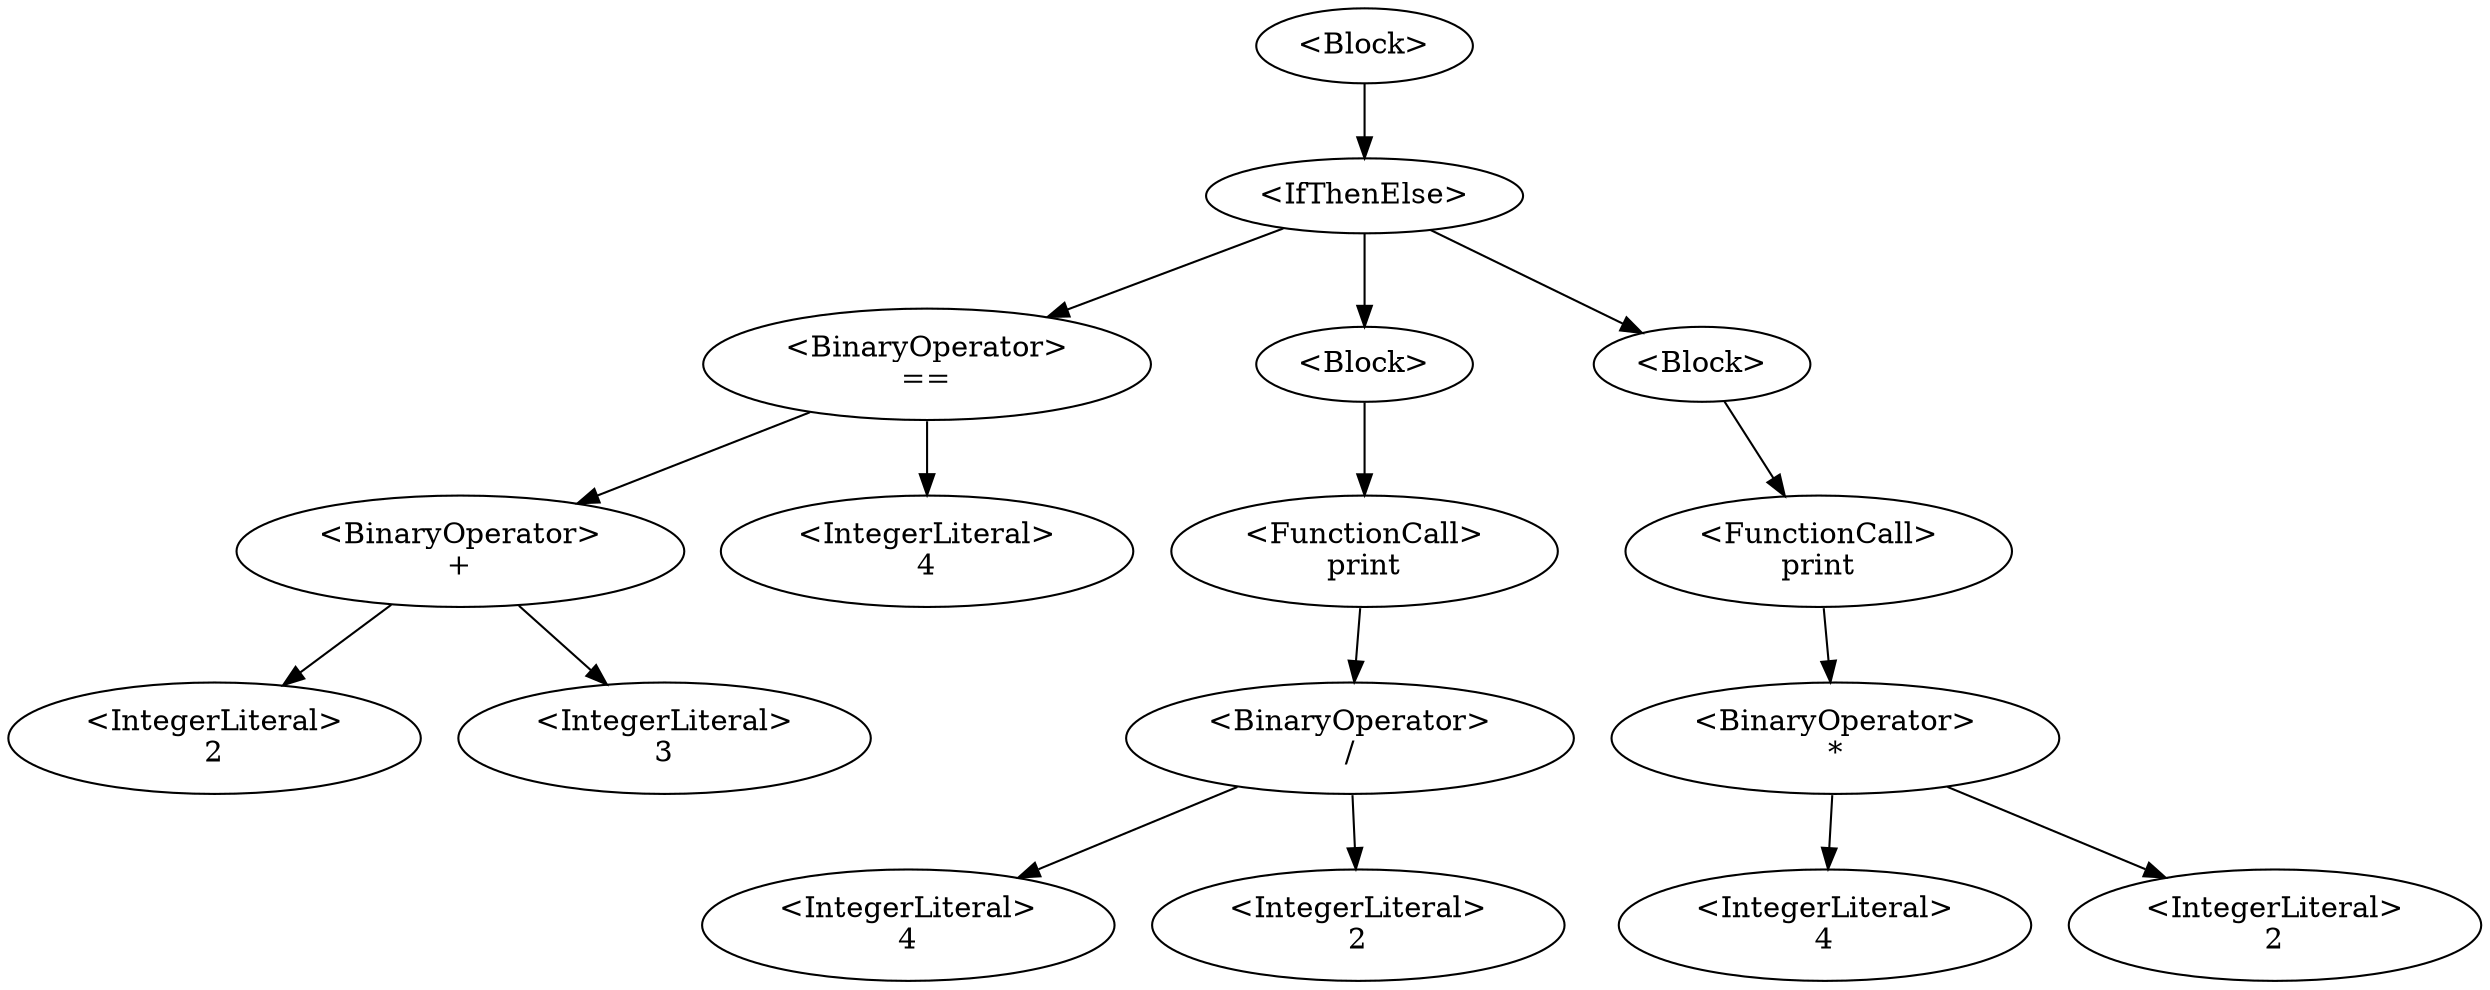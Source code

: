 digraph G {
0 [label="<Block>"];0->1;
1 [label="<IfThenElse>"];1->5;1->7;1->13;
5 [label="<BinaryOperator>\n=="];5->3;5->6;
3 [label="<BinaryOperator>\n+"];3->2;3->4;
2 [label="<IntegerLiteral>\n2"];
4 [label="<IntegerLiteral>\n3"];
6 [label="<IntegerLiteral>\n4"];
7 [label="<Block>"];7->9;
9 [label="<FunctionCall>\nprint"];9->11;
11 [label="<BinaryOperator>\n/"];11->10;11->12;
10 [label="<IntegerLiteral>\n4"];
12 [label="<IntegerLiteral>\n2"];
13 [label="<Block>"];13->15;
15 [label="<FunctionCall>\nprint"];15->17;
17 [label="<BinaryOperator>\n*"];17->16;17->18;
16 [label="<IntegerLiteral>\n4"];
18 [label="<IntegerLiteral>\n2"];
}